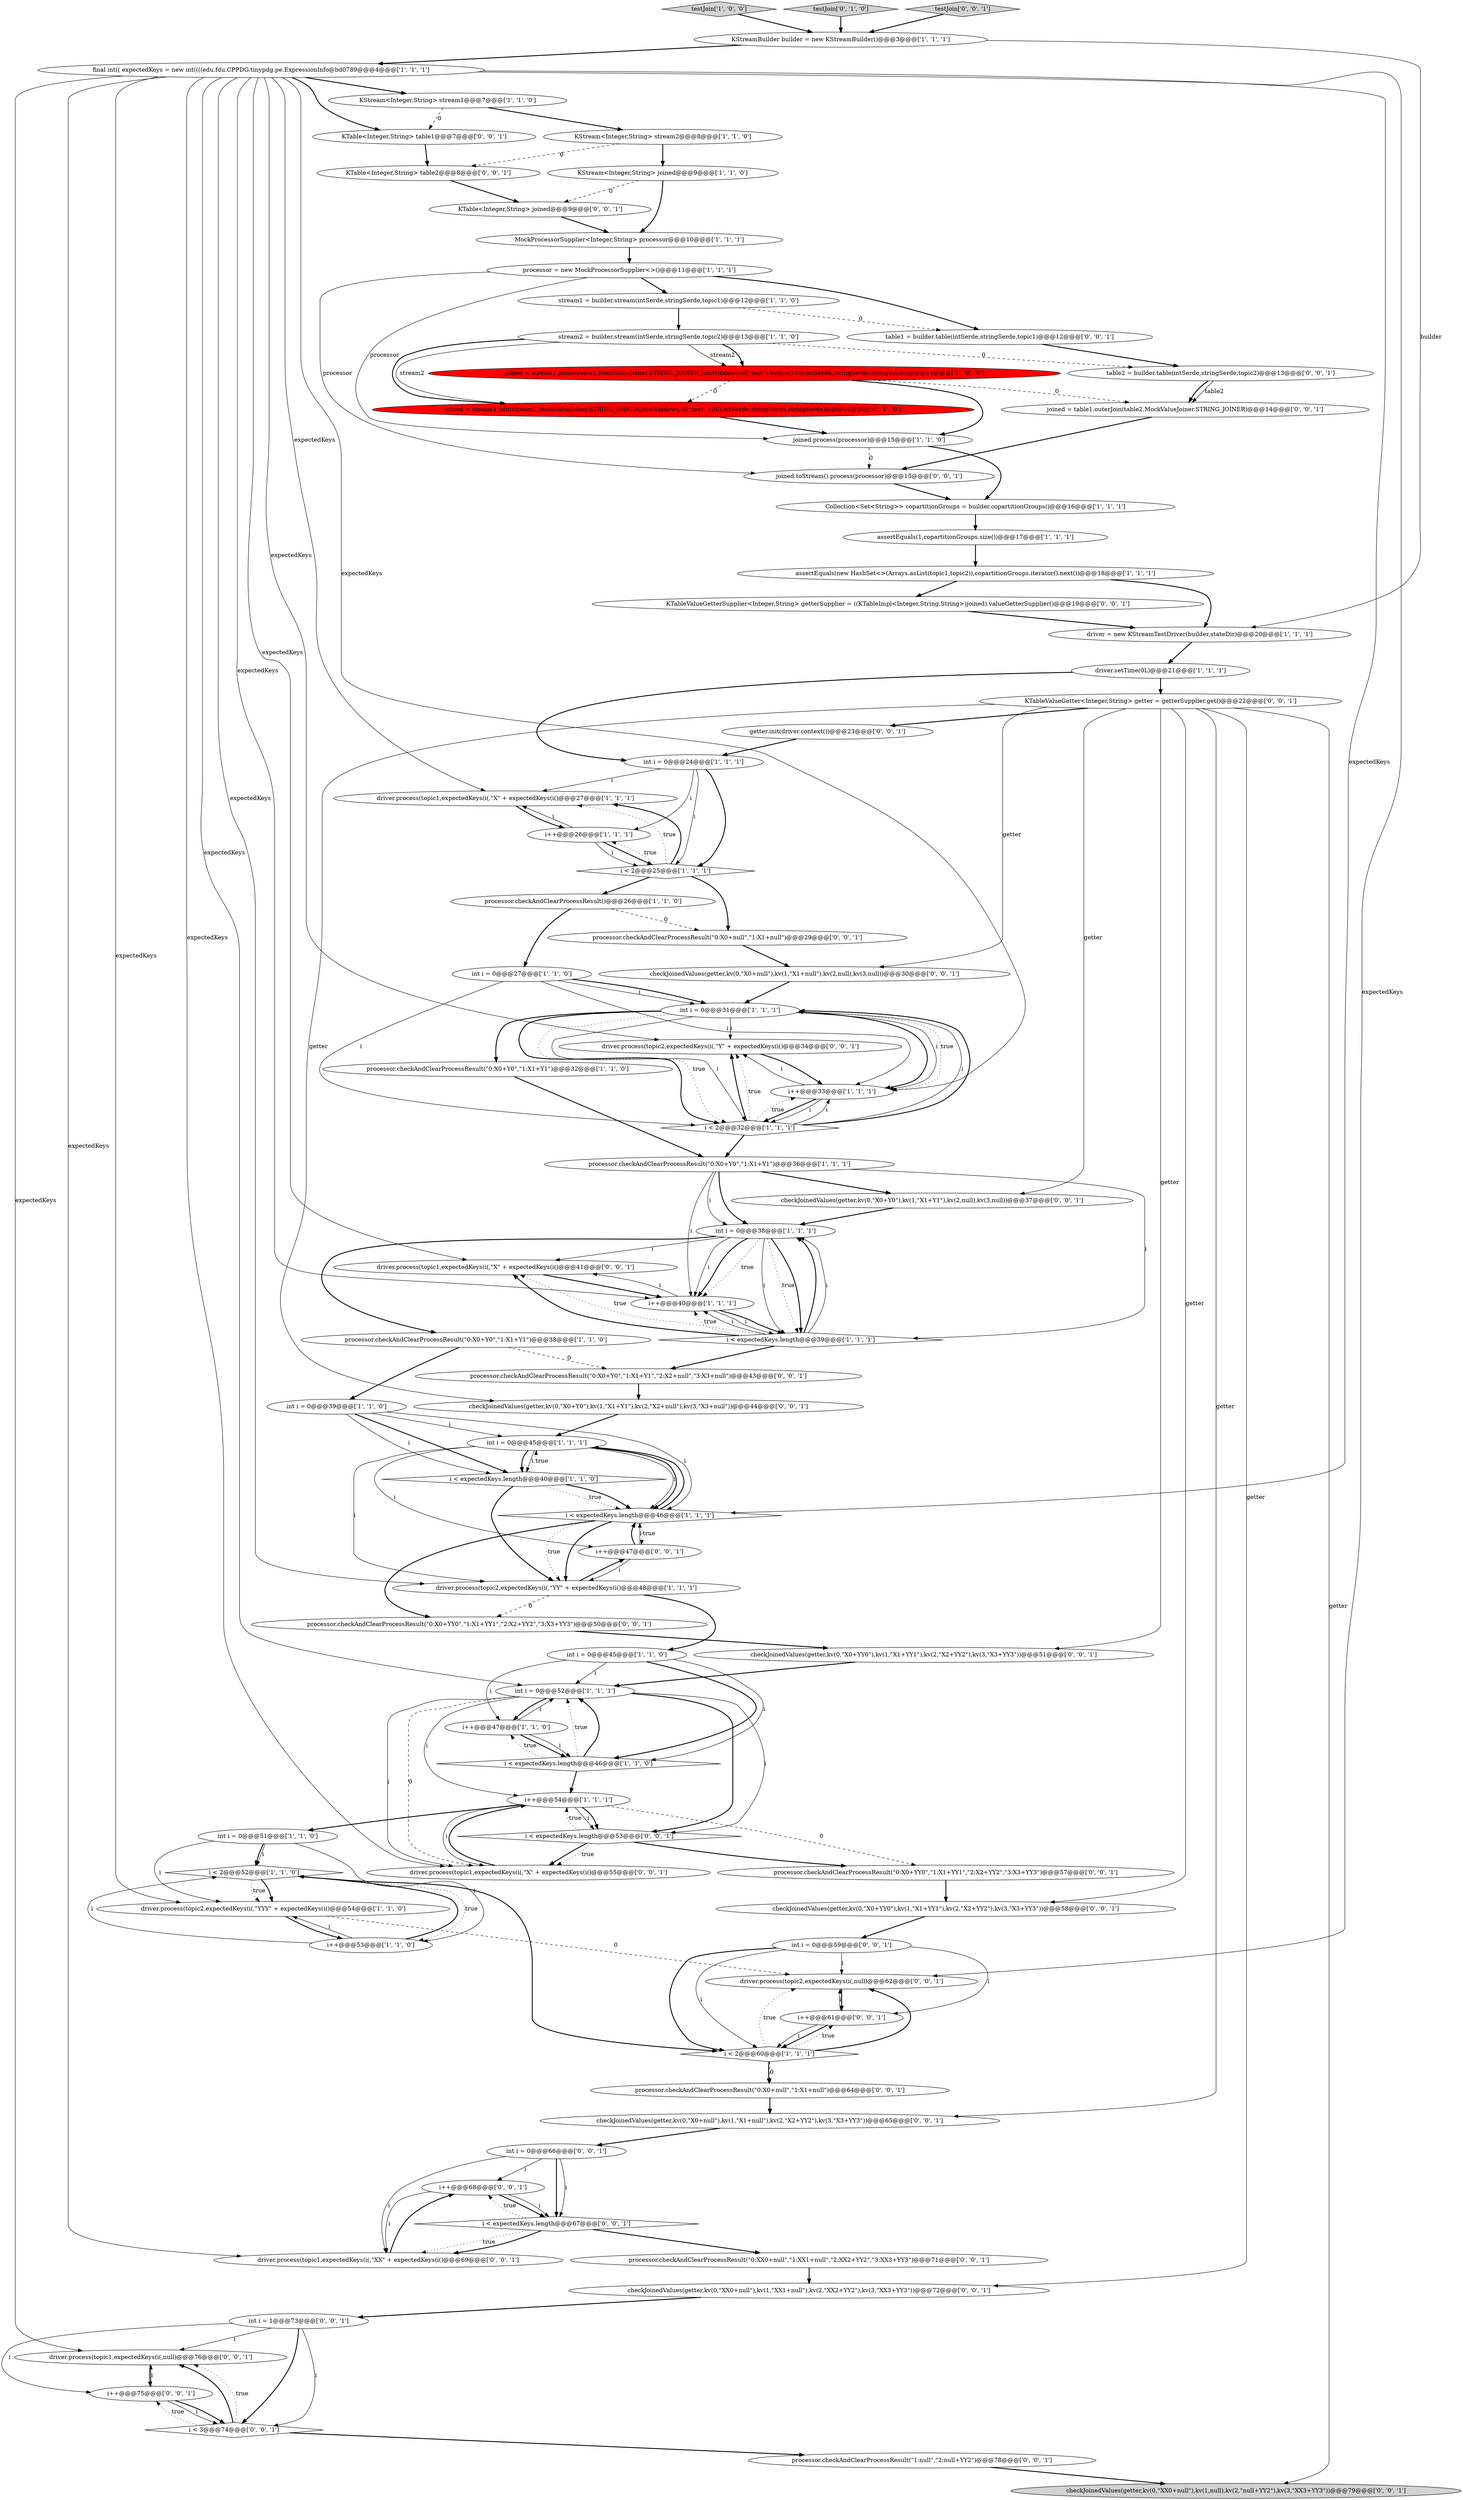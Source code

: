 digraph {
22 [style = filled, label = "joined.process(processor)@@@15@@@['1', '1', '0']", fillcolor = white, shape = ellipse image = "AAA0AAABBB1BBB"];
44 [style = filled, label = "final int(( expectedKeys = new int((((edu.fdu.CPPDG.tinypdg.pe.ExpressionInfo@bd0789@@@4@@@['1', '1', '1']", fillcolor = white, shape = ellipse image = "AAA0AAABBB1BBB"];
45 [style = filled, label = "i < 2@@@52@@@['1', '1', '0']", fillcolor = white, shape = diamond image = "AAA0AAABBB1BBB"];
32 [style = filled, label = "int i = 0@@@31@@@['1', '1', '1']", fillcolor = white, shape = ellipse image = "AAA0AAABBB1BBB"];
66 [style = filled, label = "driver.process(topic2,expectedKeys(i(,\"Y\" + expectedKeys(i()@@@34@@@['0', '0', '1']", fillcolor = white, shape = ellipse image = "AAA0AAABBB3BBB"];
13 [style = filled, label = "testJoin['1', '0', '0']", fillcolor = lightgray, shape = diamond image = "AAA0AAABBB1BBB"];
69 [style = filled, label = "checkJoinedValues(getter,kv(0,\"XX0+null\"),kv(1,\"XX1+null\"),kv(2,\"XX2+YY2\"),kv(3,\"XX3+YY3\"))@@@72@@@['0', '0', '1']", fillcolor = white, shape = ellipse image = "AAA0AAABBB3BBB"];
38 [style = filled, label = "driver.setTime(0L)@@@21@@@['1', '1', '1']", fillcolor = white, shape = ellipse image = "AAA0AAABBB1BBB"];
42 [style = filled, label = "i++@@@54@@@['1', '1', '1']", fillcolor = white, shape = ellipse image = "AAA0AAABBB1BBB"];
10 [style = filled, label = "assertEquals(1,copartitionGroups.size())@@@17@@@['1', '1', '1']", fillcolor = white, shape = ellipse image = "AAA0AAABBB1BBB"];
5 [style = filled, label = "stream2 = builder.stream(intSerde,stringSerde,topic2)@@@13@@@['1', '1', '0']", fillcolor = white, shape = ellipse image = "AAA0AAABBB1BBB"];
85 [style = filled, label = "driver.process(topic2,expectedKeys(i(,null)@@@62@@@['0', '0', '1']", fillcolor = white, shape = ellipse image = "AAA0AAABBB3BBB"];
34 [style = filled, label = "int i = 0@@@51@@@['1', '1', '0']", fillcolor = white, shape = ellipse image = "AAA0AAABBB1BBB"];
11 [style = filled, label = "processor.checkAndClearProcessResult(\"0:X0+Y0\",\"1:X1+Y1\")@@@36@@@['1', '1', '1']", fillcolor = white, shape = ellipse image = "AAA0AAABBB1BBB"];
60 [style = filled, label = "checkJoinedValues(getter,kv(0,\"XX0+null\"),kv(1,null),kv(2,\"null+YY2\"),kv(3,\"XX3+YY3\"))@@@79@@@['0', '0', '1']", fillcolor = lightgray, shape = ellipse image = "AAA0AAABBB3BBB"];
82 [style = filled, label = "checkJoinedValues(getter,kv(0,\"X0+YY0\"),kv(1,\"X1+YY1\"),kv(2,\"X2+YY2\"),kv(3,\"X3+YY3\"))@@@51@@@['0', '0', '1']", fillcolor = white, shape = ellipse image = "AAA0AAABBB3BBB"];
74 [style = filled, label = "driver.process(topic1,expectedKeys(i(,\"X\" + expectedKeys(i()@@@55@@@['0', '0', '1']", fillcolor = white, shape = ellipse image = "AAA0AAABBB3BBB"];
27 [style = filled, label = "processor = new MockProcessorSupplier<>()@@@11@@@['1', '1', '1']", fillcolor = white, shape = ellipse image = "AAA0AAABBB1BBB"];
63 [style = filled, label = "driver.process(topic1,expectedKeys(i(,null)@@@76@@@['0', '0', '1']", fillcolor = white, shape = ellipse image = "AAA0AAABBB3BBB"];
47 [style = filled, label = "joined = stream1.join(stream2,MockValueJoiner.STRING_JOINER,JoinWindows.of(\"test\",100),intSerde,stringSerde,stringSerde)@@@14@@@['0', '1', '0']", fillcolor = red, shape = ellipse image = "AAA1AAABBB2BBB"];
29 [style = filled, label = "joined = stream1.join(stream2,MockValueJoiner.STRING_JOINER,JoinWindows.of(\"test\").within(100),intSerde,stringSerde,stringSerde)@@@14@@@['1', '0', '0']", fillcolor = red, shape = ellipse image = "AAA1AAABBB1BBB"];
51 [style = filled, label = "i < expectedKeys.length@@@53@@@['0', '0', '1']", fillcolor = white, shape = diamond image = "AAA0AAABBB3BBB"];
35 [style = filled, label = "int i = 0@@@45@@@['1', '1', '1']", fillcolor = white, shape = ellipse image = "AAA0AAABBB1BBB"];
71 [style = filled, label = "processor.checkAndClearProcessResult(\"0:X0+null\",\"1:X1+null\")@@@64@@@['0', '0', '1']", fillcolor = white, shape = ellipse image = "AAA0AAABBB3BBB"];
17 [style = filled, label = "i < expectedKeys.length@@@40@@@['1', '1', '0']", fillcolor = white, shape = diamond image = "AAA0AAABBB1BBB"];
53 [style = filled, label = "checkJoinedValues(getter,kv(0,\"X0+YY0\"),kv(1,\"X1+YY1\"),kv(2,\"X2+YY2\"),kv(3,\"X3+YY3\"))@@@58@@@['0', '0', '1']", fillcolor = white, shape = ellipse image = "AAA0AAABBB3BBB"];
58 [style = filled, label = "KTable<Integer,String> joined@@@9@@@['0', '0', '1']", fillcolor = white, shape = ellipse image = "AAA0AAABBB3BBB"];
41 [style = filled, label = "processor.checkAndClearProcessResult()@@@26@@@['1', '1', '0']", fillcolor = white, shape = ellipse image = "AAA0AAABBB1BBB"];
56 [style = filled, label = "driver.process(topic1,expectedKeys(i(,\"X\" + expectedKeys(i()@@@41@@@['0', '0', '1']", fillcolor = white, shape = ellipse image = "AAA0AAABBB3BBB"];
36 [style = filled, label = "processor.checkAndClearProcessResult(\"0:X0+Y0\",\"1:X1+Y1\")@@@32@@@['1', '1', '0']", fillcolor = white, shape = ellipse image = "AAA0AAABBB1BBB"];
84 [style = filled, label = "checkJoinedValues(getter,kv(0,\"X0+Y0\"),kv(1,\"X1+Y1\"),kv(2,null),kv(3,null))@@@37@@@['0', '0', '1']", fillcolor = white, shape = ellipse image = "AAA0AAABBB3BBB"];
88 [style = filled, label = "int i = 1@@@73@@@['0', '0', '1']", fillcolor = white, shape = ellipse image = "AAA0AAABBB3BBB"];
8 [style = filled, label = "KStreamBuilder builder = new KStreamBuilder()@@@3@@@['1', '1', '1']", fillcolor = white, shape = ellipse image = "AAA0AAABBB1BBB"];
23 [style = filled, label = "processor.checkAndClearProcessResult(\"0:X0+Y0\",\"1:X1+Y1\")@@@38@@@['1', '1', '0']", fillcolor = white, shape = ellipse image = "AAA0AAABBB1BBB"];
52 [style = filled, label = "i++@@@68@@@['0', '0', '1']", fillcolor = white, shape = ellipse image = "AAA0AAABBB3BBB"];
28 [style = filled, label = "driver.process(topic1,expectedKeys(i(,\"X\" + expectedKeys(i()@@@27@@@['1', '1', '1']", fillcolor = white, shape = ellipse image = "AAA0AAABBB1BBB"];
15 [style = filled, label = "int i = 0@@@52@@@['1', '1', '1']", fillcolor = white, shape = ellipse image = "AAA0AAABBB1BBB"];
6 [style = filled, label = "int i = 0@@@45@@@['1', '1', '0']", fillcolor = white, shape = ellipse image = "AAA0AAABBB1BBB"];
62 [style = filled, label = "int i = 0@@@59@@@['0', '0', '1']", fillcolor = white, shape = ellipse image = "AAA0AAABBB3BBB"];
48 [style = filled, label = "testJoin['0', '1', '0']", fillcolor = lightgray, shape = diamond image = "AAA0AAABBB2BBB"];
70 [style = filled, label = "getter.init(driver.context())@@@23@@@['0', '0', '1']", fillcolor = white, shape = ellipse image = "AAA0AAABBB3BBB"];
49 [style = filled, label = "i < 3@@@74@@@['0', '0', '1']", fillcolor = white, shape = diamond image = "AAA0AAABBB3BBB"];
68 [style = filled, label = "processor.checkAndClearProcessResult(\"0:X0+Y0\",\"1:X1+Y1\",\"2:X2+null\",\"3:X3+null\")@@@43@@@['0', '0', '1']", fillcolor = white, shape = ellipse image = "AAA0AAABBB3BBB"];
43 [style = filled, label = "i++@@@47@@@['1', '1', '0']", fillcolor = white, shape = ellipse image = "AAA0AAABBB1BBB"];
83 [style = filled, label = "checkJoinedValues(getter,kv(0,\"X0+null\"),kv(1,\"X1+null\"),kv(2,null),kv(3,null))@@@30@@@['0', '0', '1']", fillcolor = white, shape = ellipse image = "AAA0AAABBB3BBB"];
3 [style = filled, label = "driver.process(topic2,expectedKeys(i(,\"YY\" + expectedKeys(i()@@@48@@@['1', '1', '1']", fillcolor = white, shape = ellipse image = "AAA0AAABBB1BBB"];
81 [style = filled, label = "i < expectedKeys.length@@@67@@@['0', '0', '1']", fillcolor = white, shape = diamond image = "AAA0AAABBB3BBB"];
57 [style = filled, label = "processor.checkAndClearProcessResult(\"0:X0+YY0\",\"1:X1+YY1\",\"2:X2+YY2\",\"3:X3+YY3\")@@@50@@@['0', '0', '1']", fillcolor = white, shape = ellipse image = "AAA0AAABBB3BBB"];
16 [style = filled, label = "driver.process(topic2,expectedKeys(i(,\"YYY\" + expectedKeys(i()@@@54@@@['1', '1', '0']", fillcolor = white, shape = ellipse image = "AAA0AAABBB1BBB"];
39 [style = filled, label = "i < 2@@@60@@@['1', '1', '1']", fillcolor = white, shape = diamond image = "AAA0AAABBB1BBB"];
64 [style = filled, label = "testJoin['0', '0', '1']", fillcolor = lightgray, shape = diamond image = "AAA0AAABBB3BBB"];
30 [style = filled, label = "int i = 0@@@39@@@['1', '1', '0']", fillcolor = white, shape = ellipse image = "AAA0AAABBB1BBB"];
25 [style = filled, label = "int i = 0@@@38@@@['1', '1', '1']", fillcolor = white, shape = ellipse image = "AAA0AAABBB1BBB"];
26 [style = filled, label = "i++@@@33@@@['1', '1', '1']", fillcolor = white, shape = ellipse image = "AAA0AAABBB1BBB"];
24 [style = filled, label = "MockProcessorSupplier<Integer,String> processor@@@10@@@['1', '1', '1']", fillcolor = white, shape = ellipse image = "AAA0AAABBB1BBB"];
61 [style = filled, label = "processor.checkAndClearProcessResult(\"0:XX0+null\",\"1:XX1+null\",\"2:XX2+YY2\",\"3:XX3+YY3\")@@@71@@@['0', '0', '1']", fillcolor = white, shape = ellipse image = "AAA0AAABBB3BBB"];
87 [style = filled, label = "int i = 0@@@66@@@['0', '0', '1']", fillcolor = white, shape = ellipse image = "AAA0AAABBB3BBB"];
59 [style = filled, label = "i++@@@75@@@['0', '0', '1']", fillcolor = white, shape = ellipse image = "AAA0AAABBB3BBB"];
65 [style = filled, label = "table1 = builder.table(intSerde,stringSerde,topic1)@@@12@@@['0', '0', '1']", fillcolor = white, shape = ellipse image = "AAA0AAABBB3BBB"];
78 [style = filled, label = "KTableValueGetter<Integer,String> getter = getterSupplier.get()@@@22@@@['0', '0', '1']", fillcolor = white, shape = ellipse image = "AAA0AAABBB3BBB"];
72 [style = filled, label = "KTableValueGetterSupplier<Integer,String> getterSupplier = ((KTableImpl<Integer,String,String>)joined).valueGetterSupplier()@@@19@@@['0', '0', '1']", fillcolor = white, shape = ellipse image = "AAA0AAABBB3BBB"];
2 [style = filled, label = "int i = 0@@@24@@@['1', '1', '1']", fillcolor = white, shape = ellipse image = "AAA0AAABBB1BBB"];
19 [style = filled, label = "i++@@@26@@@['1', '1', '1']", fillcolor = white, shape = ellipse image = "AAA0AAABBB1BBB"];
89 [style = filled, label = "joined.toStream().process(processor)@@@15@@@['0', '0', '1']", fillcolor = white, shape = ellipse image = "AAA0AAABBB3BBB"];
75 [style = filled, label = "i++@@@47@@@['0', '0', '1']", fillcolor = white, shape = ellipse image = "AAA0AAABBB3BBB"];
14 [style = filled, label = "KStream<Integer,String> stream2@@@8@@@['1', '1', '0']", fillcolor = white, shape = ellipse image = "AAA0AAABBB1BBB"];
79 [style = filled, label = "i++@@@61@@@['0', '0', '1']", fillcolor = white, shape = ellipse image = "AAA0AAABBB3BBB"];
54 [style = filled, label = "KTable<Integer,String> table1@@@7@@@['0', '0', '1']", fillcolor = white, shape = ellipse image = "AAA0AAABBB3BBB"];
76 [style = filled, label = "KTable<Integer,String> table2@@@8@@@['0', '0', '1']", fillcolor = white, shape = ellipse image = "AAA0AAABBB3BBB"];
33 [style = filled, label = "i < 2@@@25@@@['1', '1', '1']", fillcolor = white, shape = diamond image = "AAA0AAABBB1BBB"];
77 [style = filled, label = "table2 = builder.table(intSerde,stringSerde,topic2)@@@13@@@['0', '0', '1']", fillcolor = white, shape = ellipse image = "AAA0AAABBB3BBB"];
40 [style = filled, label = "KStream<Integer,String> stream1@@@7@@@['1', '1', '0']", fillcolor = white, shape = ellipse image = "AAA0AAABBB1BBB"];
4 [style = filled, label = "int i = 0@@@27@@@['1', '1', '0']", fillcolor = white, shape = ellipse image = "AAA0AAABBB1BBB"];
20 [style = filled, label = "i < expectedKeys.length@@@39@@@['1', '1', '1']", fillcolor = white, shape = diamond image = "AAA0AAABBB1BBB"];
7 [style = filled, label = "KStream<Integer,String> joined@@@9@@@['1', '1', '0']", fillcolor = white, shape = ellipse image = "AAA0AAABBB1BBB"];
1 [style = filled, label = "assertEquals(new HashSet<>(Arrays.asList(topic1,topic2)),copartitionGroups.iterator().next())@@@18@@@['1', '1', '1']", fillcolor = white, shape = ellipse image = "AAA0AAABBB1BBB"];
73 [style = filled, label = "checkJoinedValues(getter,kv(0,\"X0+Y0\"),kv(1,\"X1+Y1\"),kv(2,\"X2+null\"),kv(3,\"X3+null\"))@@@44@@@['0', '0', '1']", fillcolor = white, shape = ellipse image = "AAA0AAABBB3BBB"];
55 [style = filled, label = "checkJoinedValues(getter,kv(0,\"X0+null\"),kv(1,\"X1+null\"),kv(2,\"X2+YY2\"),kv(3,\"X3+YY3\"))@@@65@@@['0', '0', '1']", fillcolor = white, shape = ellipse image = "AAA0AAABBB3BBB"];
67 [style = filled, label = "processor.checkAndClearProcessResult(\"0:X0+null\",\"1:X1+null\")@@@29@@@['0', '0', '1']", fillcolor = white, shape = ellipse image = "AAA0AAABBB3BBB"];
46 [style = filled, label = "i < expectedKeys.length@@@46@@@['1', '1', '1']", fillcolor = white, shape = diamond image = "AAA0AAABBB1BBB"];
80 [style = filled, label = "processor.checkAndClearProcessResult(\"0:X0+YY0\",\"1:X1+YY1\",\"2:X2+YY2\",\"3:X3+YY3\")@@@57@@@['0', '0', '1']", fillcolor = white, shape = ellipse image = "AAA0AAABBB3BBB"];
50 [style = filled, label = "joined = table1.outerJoin(table2,MockValueJoiner.STRING_JOINER)@@@14@@@['0', '0', '1']", fillcolor = white, shape = ellipse image = "AAA0AAABBB3BBB"];
21 [style = filled, label = "i++@@@53@@@['1', '1', '0']", fillcolor = white, shape = ellipse image = "AAA0AAABBB1BBB"];
86 [style = filled, label = "driver.process(topic1,expectedKeys(i(,\"XX\" + expectedKeys(i()@@@69@@@['0', '0', '1']", fillcolor = white, shape = ellipse image = "AAA0AAABBB3BBB"];
0 [style = filled, label = "i < expectedKeys.length@@@46@@@['1', '1', '0']", fillcolor = white, shape = diamond image = "AAA0AAABBB1BBB"];
31 [style = filled, label = "i < 2@@@32@@@['1', '1', '1']", fillcolor = white, shape = diamond image = "AAA0AAABBB1BBB"];
12 [style = filled, label = "Collection<Set<String>> copartitionGroups = builder.copartitionGroups()@@@16@@@['1', '1', '1']", fillcolor = white, shape = ellipse image = "AAA0AAABBB1BBB"];
37 [style = filled, label = "driver = new KStreamTestDriver(builder,stateDir)@@@20@@@['1', '1', '1']", fillcolor = white, shape = ellipse image = "AAA0AAABBB1BBB"];
9 [style = filled, label = "i++@@@40@@@['1', '1', '1']", fillcolor = white, shape = ellipse image = "AAA0AAABBB1BBB"];
90 [style = filled, label = "processor.checkAndClearProcessResult(\"1:null\",\"2:null+YY2\")@@@78@@@['0', '0', '1']", fillcolor = white, shape = ellipse image = "AAA0AAABBB3BBB"];
18 [style = filled, label = "stream1 = builder.stream(intSerde,stringSerde,topic1)@@@12@@@['1', '1', '0']", fillcolor = white, shape = ellipse image = "AAA0AAABBB1BBB"];
79->85 [style = solid, label="i"];
44->46 [style = solid, label="expectedKeys"];
62->85 [style = solid, label="i"];
59->49 [style = bold, label=""];
52->86 [style = solid, label="i"];
51->74 [style = bold, label=""];
83->32 [style = bold, label=""];
66->26 [style = bold, label=""];
84->25 [style = bold, label=""];
78->70 [style = bold, label=""];
79->39 [style = bold, label=""];
44->63 [style = solid, label="expectedKeys"];
33->28 [style = dotted, label="true"];
89->12 [style = bold, label=""];
64->8 [style = bold, label=""];
88->49 [style = solid, label="i"];
8->37 [style = solid, label="builder"];
11->9 [style = solid, label="i"];
79->39 [style = solid, label="i"];
17->35 [style = dotted, label="true"];
11->25 [style = solid, label="i"];
81->86 [style = dotted, label="true"];
5->29 [style = solid, label="stream2"];
11->20 [style = solid, label="i"];
75->3 [style = solid, label="i"];
8->44 [style = bold, label=""];
34->45 [style = solid, label="i"];
23->68 [style = dashed, label="0"];
50->89 [style = bold, label=""];
36->11 [style = bold, label=""];
0->15 [style = bold, label=""];
68->73 [style = bold, label=""];
14->7 [style = bold, label=""];
78->84 [style = solid, label="getter"];
20->56 [style = dotted, label="true"];
51->74 [style = dotted, label="true"];
47->22 [style = bold, label=""];
54->76 [style = bold, label=""];
20->68 [style = bold, label=""];
35->3 [style = solid, label="i"];
12->10 [style = bold, label=""];
39->79 [style = dotted, label="true"];
29->47 [style = dashed, label="0"];
86->52 [style = bold, label=""];
42->80 [style = dashed, label="0"];
51->42 [style = dotted, label="true"];
37->38 [style = bold, label=""];
19->28 [style = solid, label="i"];
17->46 [style = dotted, label="true"];
44->85 [style = solid, label="expectedKeys"];
43->0 [style = bold, label=""];
78->53 [style = solid, label="getter"];
49->63 [style = bold, label=""];
14->76 [style = dashed, label="0"];
38->78 [style = bold, label=""];
24->27 [style = bold, label=""];
34->21 [style = solid, label="i"];
81->52 [style = dotted, label="true"];
11->25 [style = bold, label=""];
30->35 [style = solid, label="i"];
5->29 [style = bold, label=""];
78->69 [style = solid, label="getter"];
31->32 [style = solid, label="i"];
23->30 [style = bold, label=""];
0->43 [style = dotted, label="true"];
2->19 [style = solid, label="i"];
78->83 [style = solid, label="getter"];
33->28 [style = bold, label=""];
11->84 [style = bold, label=""];
0->42 [style = bold, label=""];
44->56 [style = solid, label="expectedKeys"];
7->58 [style = dashed, label="0"];
46->3 [style = dotted, label="true"];
41->4 [style = bold, label=""];
75->46 [style = bold, label=""];
85->79 [style = bold, label=""];
90->60 [style = bold, label=""];
33->41 [style = bold, label=""];
73->35 [style = bold, label=""];
9->56 [style = solid, label="i"];
25->9 [style = solid, label="i"];
15->42 [style = solid, label="i"];
42->51 [style = solid, label="i"];
70->2 [style = bold, label=""];
31->66 [style = bold, label=""];
46->75 [style = dotted, label="true"];
20->25 [style = bold, label=""];
39->71 [style = dashed, label="0"];
32->26 [style = bold, label=""];
31->11 [style = bold, label=""];
56->9 [style = bold, label=""];
62->39 [style = bold, label=""];
38->2 [style = bold, label=""];
78->55 [style = solid, label="getter"];
71->55 [style = bold, label=""];
62->79 [style = solid, label="i"];
21->45 [style = bold, label=""];
74->42 [style = bold, label=""];
7->24 [style = bold, label=""];
27->22 [style = solid, label="processor"];
39->85 [style = bold, label=""];
15->51 [style = solid, label="i"];
88->63 [style = solid, label="i"];
18->65 [style = dashed, label="0"];
39->85 [style = dotted, label="true"];
52->81 [style = bold, label=""];
21->16 [style = solid, label="i"];
1->72 [style = bold, label=""];
69->88 [style = bold, label=""];
44->15 [style = solid, label="expectedKeys"];
28->19 [style = bold, label=""];
35->17 [style = bold, label=""];
6->43 [style = solid, label="i"];
2->33 [style = bold, label=""];
5->47 [style = solid, label="stream2"];
32->36 [style = bold, label=""];
20->25 [style = solid, label="i"];
49->59 [style = dotted, label="true"];
2->28 [style = solid, label="i"];
44->16 [style = solid, label="expectedKeys"];
3->75 [style = bold, label=""];
6->15 [style = solid, label="i"];
4->32 [style = solid, label="i"];
87->52 [style = solid, label="i"];
10->1 [style = bold, label=""];
55->87 [style = bold, label=""];
32->31 [style = bold, label=""];
43->15 [style = solid, label="i"];
35->46 [style = solid, label="i"];
19->33 [style = solid, label="i"];
59->63 [style = solid, label="i"];
32->31 [style = dotted, label="true"];
72->37 [style = bold, label=""];
19->33 [style = bold, label=""];
44->54 [style = bold, label=""];
27->18 [style = bold, label=""];
17->46 [style = bold, label=""];
30->17 [style = bold, label=""];
42->74 [style = solid, label="i"];
78->60 [style = solid, label="getter"];
20->9 [style = dotted, label="true"];
63->59 [style = bold, label=""];
25->20 [style = solid, label="i"];
59->49 [style = solid, label="i"];
25->20 [style = dotted, label="true"];
3->57 [style = dashed, label="0"];
31->32 [style = bold, label=""];
88->49 [style = bold, label=""];
25->9 [style = bold, label=""];
58->24 [style = bold, label=""];
61->69 [style = bold, label=""];
31->26 [style = solid, label="i"];
30->17 [style = solid, label="i"];
21->45 [style = solid, label="i"];
32->26 [style = solid, label="i"];
87->81 [style = bold, label=""];
3->6 [style = bold, label=""];
45->16 [style = bold, label=""];
9->20 [style = bold, label=""];
65->77 [style = bold, label=""];
33->67 [style = bold, label=""];
77->50 [style = solid, label="table2"];
22->89 [style = dashed, label="0"];
80->53 [style = bold, label=""];
42->51 [style = bold, label=""];
2->33 [style = solid, label="i"];
53->62 [style = bold, label=""];
87->81 [style = solid, label="i"];
25->20 [style = bold, label=""];
26->31 [style = bold, label=""];
25->56 [style = solid, label="i"];
26->31 [style = solid, label="i"];
62->39 [style = solid, label="i"];
32->31 [style = solid, label="i"];
40->54 [style = dashed, label="0"];
49->90 [style = bold, label=""];
5->77 [style = dashed, label="0"];
81->86 [style = bold, label=""];
46->35 [style = bold, label=""];
15->43 [style = bold, label=""];
32->66 [style = solid, label="i"];
17->3 [style = bold, label=""];
4->31 [style = solid, label="i"];
40->14 [style = bold, label=""];
49->63 [style = dotted, label="true"];
44->86 [style = solid, label="expectedKeys"];
4->26 [style = solid, label="i"];
57->82 [style = bold, label=""];
67->83 [style = bold, label=""];
27->89 [style = solid, label="processor"];
46->57 [style = bold, label=""];
44->26 [style = solid, label="expectedKeys"];
45->39 [style = bold, label=""];
1->37 [style = bold, label=""];
46->3 [style = bold, label=""];
34->16 [style = solid, label="i"];
87->86 [style = solid, label="i"];
43->0 [style = solid, label="i"];
26->66 [style = solid, label="i"];
42->34 [style = bold, label=""];
30->46 [style = solid, label="i"];
88->59 [style = solid, label="i"];
16->85 [style = dashed, label="0"];
20->56 [style = bold, label=""];
39->71 [style = bold, label=""];
25->23 [style = bold, label=""];
0->15 [style = dotted, label="true"];
34->45 [style = bold, label=""];
44->40 [style = bold, label=""];
6->0 [style = bold, label=""];
48->8 [style = bold, label=""];
44->74 [style = solid, label="expectedKeys"];
41->67 [style = dashed, label="0"];
6->0 [style = solid, label="i"];
44->3 [style = solid, label="expectedKeys"];
29->50 [style = dashed, label="0"];
5->47 [style = bold, label=""];
44->28 [style = solid, label="expectedKeys"];
27->65 [style = bold, label=""];
20->9 [style = solid, label="i"];
35->17 [style = solid, label="i"];
31->66 [style = dotted, label="true"];
25->9 [style = dotted, label="true"];
15->74 [style = dashed, label="0"];
35->75 [style = solid, label="i"];
78->82 [style = solid, label="getter"];
78->73 [style = solid, label="getter"];
44->9 [style = solid, label="expectedKeys"];
52->81 [style = solid, label="i"];
22->12 [style = bold, label=""];
18->5 [style = bold, label=""];
16->21 [style = bold, label=""];
45->16 [style = dotted, label="true"];
31->26 [style = dotted, label="true"];
44->66 [style = solid, label="expectedKeys"];
15->74 [style = solid, label="i"];
81->61 [style = bold, label=""];
33->19 [style = dotted, label="true"];
75->46 [style = solid, label="i"];
32->26 [style = dotted, label="true"];
9->20 [style = solid, label="i"];
45->21 [style = dotted, label="true"];
29->22 [style = bold, label=""];
76->58 [style = bold, label=""];
13->8 [style = bold, label=""];
77->50 [style = bold, label=""];
82->15 [style = bold, label=""];
4->32 [style = bold, label=""];
51->80 [style = bold, label=""];
15->51 [style = bold, label=""];
35->46 [style = bold, label=""];
}
